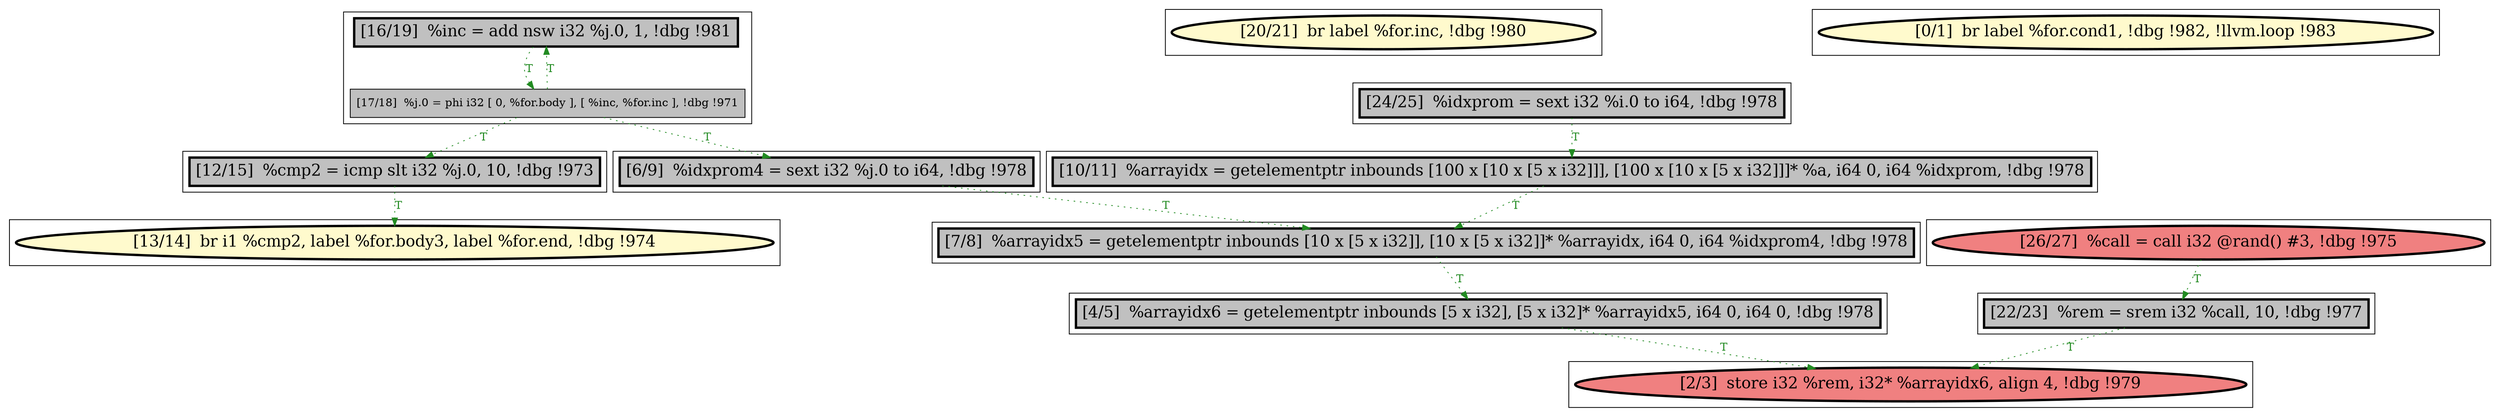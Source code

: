 
digraph G {



node380->node379 [style=dotted,color=forestgreen,label="T",fontcolor=forestgreen ]
node379->node380 [style=dotted,color=forestgreen,label="T",fontcolor=forestgreen ]
node379->node383 [style=dotted,color=forestgreen,label="T",fontcolor=forestgreen ]
node375->node374 [style=dotted,color=forestgreen,label="T",fontcolor=forestgreen ]
node382->node371 [style=dotted,color=forestgreen,label="T",fontcolor=forestgreen ]
node383->node378 [style=dotted,color=forestgreen,label="T",fontcolor=forestgreen ]
node376->node382 [style=dotted,color=forestgreen,label="T",fontcolor=forestgreen ]
node379->node373 [style=dotted,color=forestgreen,label="T",fontcolor=forestgreen ]
node381->node375 [style=dotted,color=forestgreen,label="T",fontcolor=forestgreen ]
node374->node372 [style=dotted,color=forestgreen,label="T",fontcolor=forestgreen ]
node372->node371 [style=dotted,color=forestgreen,label="T",fontcolor=forestgreen ]
node373->node374 [style=dotted,color=forestgreen,label="T",fontcolor=forestgreen ]


subgraph cluster11 {


node382 [penwidth=3.0,fontsize=20,fillcolor=grey,label="[22/23]  %rem = srem i32 %call, 10, !dbg !977",shape=rectangle,style=filled ]



}

subgraph cluster10 {


node381 [penwidth=3.0,fontsize=20,fillcolor=grey,label="[24/25]  %idxprom = sext i32 %i.0 to i64, !dbg !978",shape=rectangle,style=filled ]



}

subgraph cluster9 {


node380 [penwidth=3.0,fontsize=20,fillcolor=grey,label="[16/19]  %inc = add nsw i32 %j.0, 1, !dbg !981",shape=rectangle,style=filled ]
node379 [fillcolor=grey,label="[17/18]  %j.0 = phi i32 [ 0, %for.body ], [ %inc, %for.inc ], !dbg !971",shape=rectangle,style=filled ]



}

subgraph cluster8 {


node378 [penwidth=3.0,fontsize=20,fillcolor=lemonchiffon,label="[13/14]  br i1 %cmp2, label %for.body3, label %for.end, !dbg !974",shape=ellipse,style=filled ]



}

subgraph cluster7 {


node377 [penwidth=3.0,fontsize=20,fillcolor=lemonchiffon,label="[20/21]  br label %for.inc, !dbg !980",shape=ellipse,style=filled ]



}

subgraph cluster6 {


node376 [penwidth=3.0,fontsize=20,fillcolor=lightcoral,label="[26/27]  %call = call i32 @rand() #3, !dbg !975",shape=ellipse,style=filled ]



}

subgraph cluster0 {


node370 [penwidth=3.0,fontsize=20,fillcolor=lemonchiffon,label="[0/1]  br label %for.cond1, !dbg !982, !llvm.loop !983",shape=ellipse,style=filled ]



}

subgraph cluster12 {


node383 [penwidth=3.0,fontsize=20,fillcolor=grey,label="[12/15]  %cmp2 = icmp slt i32 %j.0, 10, !dbg !973",shape=rectangle,style=filled ]



}

subgraph cluster5 {


node375 [penwidth=3.0,fontsize=20,fillcolor=grey,label="[10/11]  %arrayidx = getelementptr inbounds [100 x [10 x [5 x i32]]], [100 x [10 x [5 x i32]]]* %a, i64 0, i64 %idxprom, !dbg !978",shape=rectangle,style=filled ]



}

subgraph cluster1 {


node371 [penwidth=3.0,fontsize=20,fillcolor=lightcoral,label="[2/3]  store i32 %rem, i32* %arrayidx6, align 4, !dbg !979",shape=ellipse,style=filled ]



}

subgraph cluster2 {


node372 [penwidth=3.0,fontsize=20,fillcolor=grey,label="[4/5]  %arrayidx6 = getelementptr inbounds [5 x i32], [5 x i32]* %arrayidx5, i64 0, i64 0, !dbg !978",shape=rectangle,style=filled ]



}

subgraph cluster3 {


node373 [penwidth=3.0,fontsize=20,fillcolor=grey,label="[6/9]  %idxprom4 = sext i32 %j.0 to i64, !dbg !978",shape=rectangle,style=filled ]



}

subgraph cluster4 {


node374 [penwidth=3.0,fontsize=20,fillcolor=grey,label="[7/8]  %arrayidx5 = getelementptr inbounds [10 x [5 x i32]], [10 x [5 x i32]]* %arrayidx, i64 0, i64 %idxprom4, !dbg !978",shape=rectangle,style=filled ]



}

}
